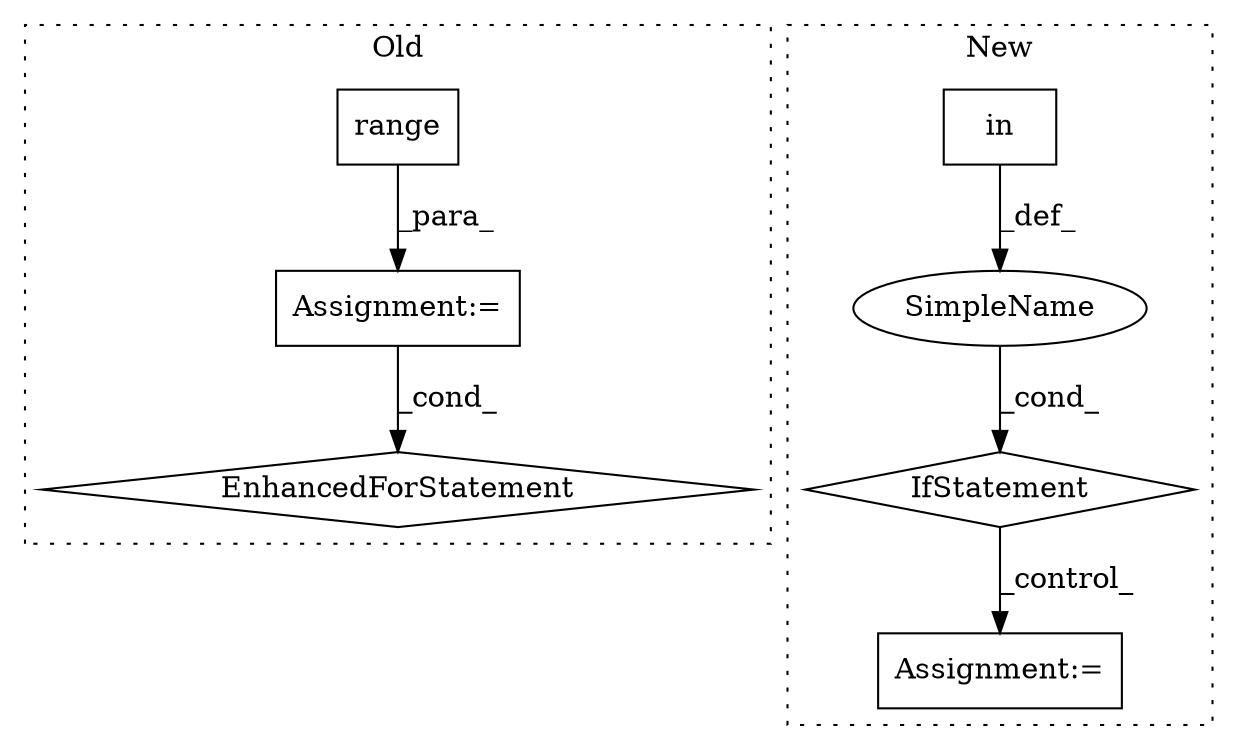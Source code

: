 digraph G {
subgraph cluster0 {
1 [label="range" a="32" s="1306,1335" l="6,1" shape="box"];
3 [label="Assignment:=" a="7" s="1245,1336" l="53,2" shape="box"];
7 [label="EnhancedForStatement" a="70" s="1245,1336" l="53,2" shape="diamond"];
label = "Old";
style="dotted";
}
subgraph cluster1 {
2 [label="in" a="105" s="1484" l="24" shape="box"];
4 [label="IfStatement" a="25" s="1476,1508" l="8,2" shape="diamond"];
5 [label="Assignment:=" a="7" s="1529" l="1" shape="box"];
6 [label="SimpleName" a="42" s="" l="" shape="ellipse"];
label = "New";
style="dotted";
}
1 -> 3 [label="_para_"];
2 -> 6 [label="_def_"];
3 -> 7 [label="_cond_"];
4 -> 5 [label="_control_"];
6 -> 4 [label="_cond_"];
}